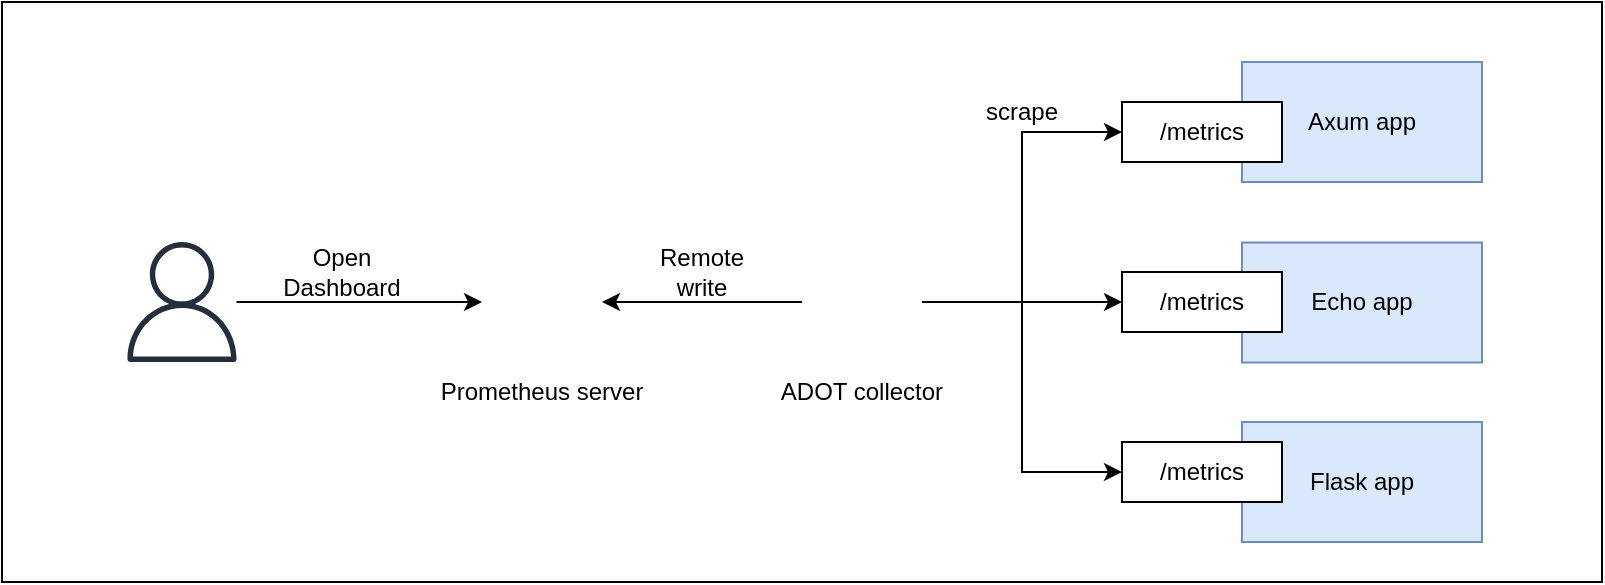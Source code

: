 <mxfile version="20.8.13" type="device"><diagram name="ページ1" id="3QoYU8rlIPoamR2YujOe"><mxGraphModel dx="1608" dy="574" grid="1" gridSize="10" guides="1" tooltips="1" connect="1" arrows="1" fold="1" page="1" pageScale="1" pageWidth="850" pageHeight="1100" math="0" shadow="0"><root><mxCell id="0"/><mxCell id="1" parent="0"/><mxCell id="U3AU1nOTfPQimoeE_4RV-3" value="" style="rounded=0;whiteSpace=wrap;html=1;" vertex="1" parent="1"><mxGeometry x="-40" y="190" width="800" height="290" as="geometry"/></mxCell><mxCell id="U3AU1nOTfPQimoeE_4RV-1" value="" style="shape=image;imageAspect=0;aspect=fixed;verticalLabelPosition=bottom;verticalAlign=top;image=https://upload.wikimedia.org/wikipedia/commons/3/38/Prometheus_software_logo.svg;" vertex="1" parent="1"><mxGeometry x="200" y="310.26" width="60" height="59.48" as="geometry"/></mxCell><mxCell id="U3AU1nOTfPQimoeE_4RV-5" style="edgeStyle=orthogonalEdgeStyle;rounded=0;orthogonalLoop=1;jettySize=auto;html=1;" edge="1" parent="1" source="U3AU1nOTfPQimoeE_4RV-4" target="U3AU1nOTfPQimoeE_4RV-1"><mxGeometry relative="1" as="geometry"/></mxCell><mxCell id="U3AU1nOTfPQimoeE_4RV-4" value="" style="sketch=0;outlineConnect=0;fontColor=#232F3E;gradientColor=none;fillColor=#232F3D;strokeColor=none;dashed=0;verticalLabelPosition=bottom;verticalAlign=top;align=center;html=1;fontSize=12;fontStyle=0;aspect=fixed;pointerEvents=1;shape=mxgraph.aws4.user;" vertex="1" parent="1"><mxGeometry x="20" y="310" width="60" height="60" as="geometry"/></mxCell><mxCell id="U3AU1nOTfPQimoeE_4RV-12" value="Axum app" style="rounded=0;whiteSpace=wrap;html=1;fillColor=#dae8fc;strokeColor=#6c8ebf;" vertex="1" parent="1"><mxGeometry x="580" y="220" width="120" height="60" as="geometry"/></mxCell><mxCell id="U3AU1nOTfPQimoeE_4RV-6" value="/metrics" style="rounded=0;whiteSpace=wrap;html=1;" vertex="1" parent="1"><mxGeometry x="520" y="240" width="80" height="30" as="geometry"/></mxCell><mxCell id="U3AU1nOTfPQimoeE_4RV-13" value="Echo app" style="rounded=0;whiteSpace=wrap;html=1;fillColor=#dae8fc;strokeColor=#6c8ebf;" vertex="1" parent="1"><mxGeometry x="580" y="310.26" width="120" height="60" as="geometry"/></mxCell><mxCell id="U3AU1nOTfPQimoeE_4RV-14" value="Flask app" style="rounded=0;whiteSpace=wrap;html=1;fillColor=#dae8fc;strokeColor=#6c8ebf;" vertex="1" parent="1"><mxGeometry x="580" y="400" width="120" height="60" as="geometry"/></mxCell><mxCell id="U3AU1nOTfPQimoeE_4RV-7" value="/metrics" style="rounded=0;whiteSpace=wrap;html=1;" vertex="1" parent="1"><mxGeometry x="520" y="325" width="80" height="30" as="geometry"/></mxCell><mxCell id="U3AU1nOTfPQimoeE_4RV-8" value="/metrics" style="rounded=0;whiteSpace=wrap;html=1;" vertex="1" parent="1"><mxGeometry x="520" y="410" width="80" height="30" as="geometry"/></mxCell><mxCell id="U3AU1nOTfPQimoeE_4RV-15" value="Open Dashboard" style="text;html=1;strokeColor=none;fillColor=none;align=center;verticalAlign=middle;whiteSpace=wrap;rounded=0;" vertex="1" parent="1"><mxGeometry x="100" y="310" width="60" height="30" as="geometry"/></mxCell><mxCell id="U3AU1nOTfPQimoeE_4RV-17" style="edgeStyle=orthogonalEdgeStyle;rounded=0;orthogonalLoop=1;jettySize=auto;html=1;entryX=0;entryY=0.5;entryDx=0;entryDy=0;" edge="1" parent="1" source="U3AU1nOTfPQimoeE_4RV-16" target="U3AU1nOTfPQimoeE_4RV-6"><mxGeometry relative="1" as="geometry"/></mxCell><mxCell id="U3AU1nOTfPQimoeE_4RV-18" style="edgeStyle=orthogonalEdgeStyle;rounded=0;orthogonalLoop=1;jettySize=auto;html=1;entryX=0;entryY=0.5;entryDx=0;entryDy=0;" edge="1" parent="1" source="U3AU1nOTfPQimoeE_4RV-16" target="U3AU1nOTfPQimoeE_4RV-7"><mxGeometry relative="1" as="geometry"/></mxCell><mxCell id="U3AU1nOTfPQimoeE_4RV-19" style="edgeStyle=orthogonalEdgeStyle;rounded=0;orthogonalLoop=1;jettySize=auto;html=1;entryX=0;entryY=0.5;entryDx=0;entryDy=0;" edge="1" parent="1" source="U3AU1nOTfPQimoeE_4RV-16" target="U3AU1nOTfPQimoeE_4RV-8"><mxGeometry relative="1" as="geometry"/></mxCell><mxCell id="U3AU1nOTfPQimoeE_4RV-20" style="edgeStyle=orthogonalEdgeStyle;rounded=0;orthogonalLoop=1;jettySize=auto;html=1;entryX=1;entryY=0.5;entryDx=0;entryDy=0;" edge="1" parent="1" source="U3AU1nOTfPQimoeE_4RV-16" target="U3AU1nOTfPQimoeE_4RV-1"><mxGeometry relative="1" as="geometry"/></mxCell><mxCell id="U3AU1nOTfPQimoeE_4RV-16" value="" style="shape=image;imageAspect=0;aspect=fixed;verticalLabelPosition=bottom;verticalAlign=top;image=https://github.com/awslabs/aws-icons-for-plantuml/blob/main/dist/ManagementGovernance/DistroforOpenTelemetry.png?raw=true;" vertex="1" parent="1"><mxGeometry x="360" y="310" width="60" height="60" as="geometry"/></mxCell><mxCell id="U3AU1nOTfPQimoeE_4RV-21" value="Remote write" style="text;html=1;strokeColor=none;fillColor=none;align=center;verticalAlign=middle;whiteSpace=wrap;rounded=0;" vertex="1" parent="1"><mxGeometry x="280" y="310" width="60" height="30" as="geometry"/></mxCell><mxCell id="U3AU1nOTfPQimoeE_4RV-22" value="ADOT collector" style="text;html=1;strokeColor=none;fillColor=none;align=center;verticalAlign=middle;whiteSpace=wrap;rounded=0;" vertex="1" parent="1"><mxGeometry x="325" y="370.26" width="130" height="30" as="geometry"/></mxCell><mxCell id="U3AU1nOTfPQimoeE_4RV-23" value="Prometheus server" style="text;html=1;strokeColor=none;fillColor=none;align=center;verticalAlign=middle;whiteSpace=wrap;rounded=0;" vertex="1" parent="1"><mxGeometry x="165" y="370.26" width="130" height="30" as="geometry"/></mxCell><mxCell id="U3AU1nOTfPQimoeE_4RV-24" value="scrape" style="text;html=1;strokeColor=none;fillColor=none;align=center;verticalAlign=middle;whiteSpace=wrap;rounded=0;" vertex="1" parent="1"><mxGeometry x="440" y="230" width="60" height="30" as="geometry"/></mxCell></root></mxGraphModel></diagram></mxfile>